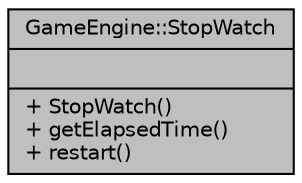 digraph "GameEngine::StopWatch"
{
  edge [fontname="Helvetica",fontsize="10",labelfontname="Helvetica",labelfontsize="10"];
  node [fontname="Helvetica",fontsize="10",shape=record];
  Node1 [label="{GameEngine::StopWatch\n||+ StopWatch()\l+ getElapsedTime()\l+ restart()\l}",height=0.2,width=0.4,color="black", fillcolor="grey75", style="filled", fontcolor="black"];
}
